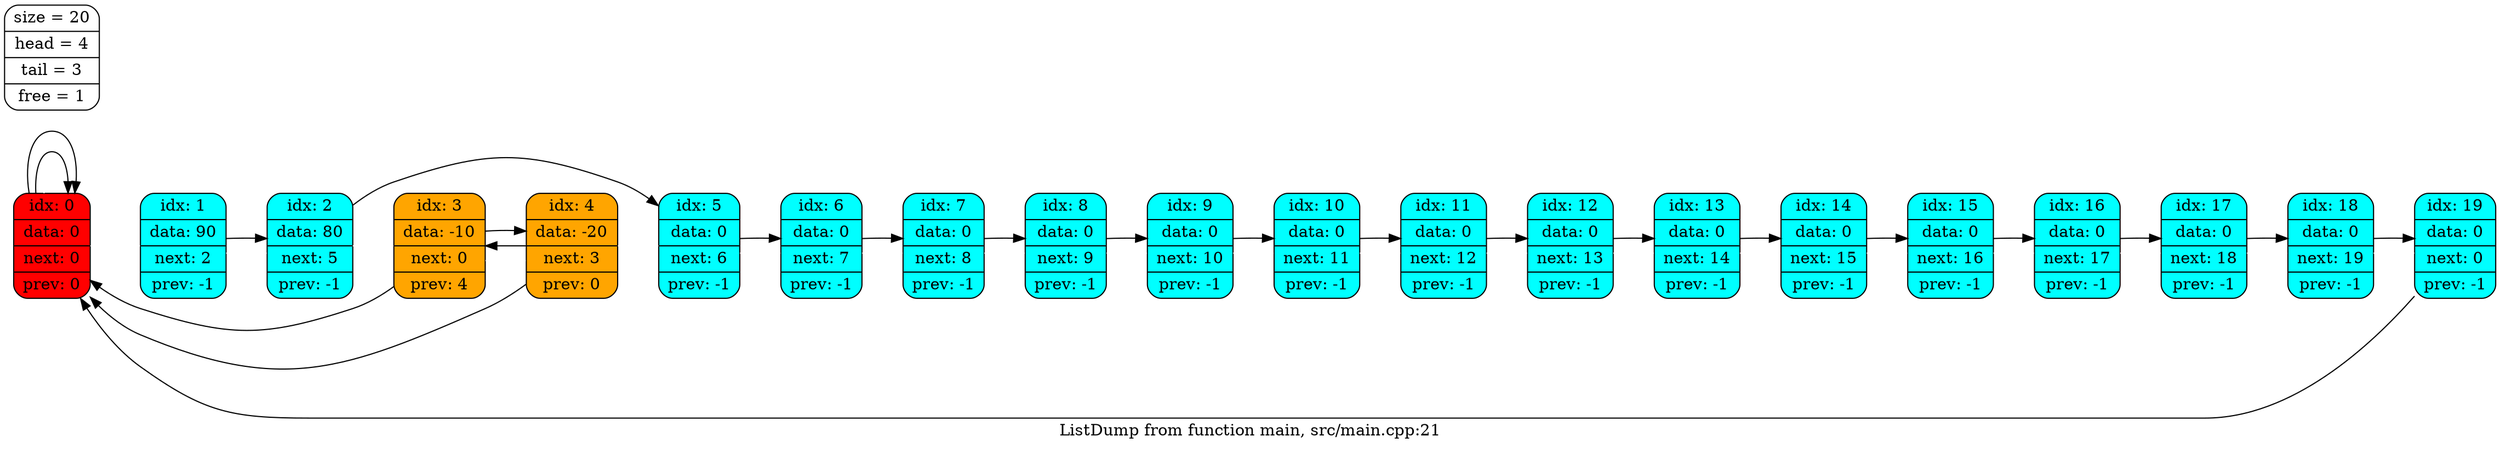 digraph List {
	rankdir = LR;
	node [shape = Mrecord];
0 -> 0-> 1-> 2-> 3-> 4-> 5-> 6-> 7-> 8-> 9-> 10-> 11-> 12-> 13-> 14-> 15-> 16-> 17-> 18-> 19[arrowsize = 0.0, weight = 10000, color = "#FFFFFF"];
	0 [shape = Mrecord, style = filled, fillcolor = red, label = "idx: 0 | data: 0 | next: 0 | prev: 0"];
	1 [shape = Mrecord, style = filled, fillcolor = cyan, label = "idx: 1 | data: 90 | next: 2 | prev: -1"];
	2 [shape = Mrecord, style = filled, fillcolor = cyan, label = "idx: 2 | data: 80 | next: 5 | prev: -1"];
	3 [shape = Mrecord, style = filled, fillcolor = orange, label = "idx: 3 | data: -10 | next: 0 | prev: 4"];
	4 [shape = Mrecord, style = filled, fillcolor = orange, label = "idx: 4 | data: -20 | next: 3 | prev: 0"];
	5 [shape = Mrecord, style = filled, fillcolor = cyan, label = "idx: 5 | data: 0 | next: 6 | prev: -1"];
	6 [shape = Mrecord, style = filled, fillcolor = cyan, label = "idx: 6 | data: 0 | next: 7 | prev: -1"];
	7 [shape = Mrecord, style = filled, fillcolor = cyan, label = "idx: 7 | data: 0 | next: 8 | prev: -1"];
	8 [shape = Mrecord, style = filled, fillcolor = cyan, label = "idx: 8 | data: 0 | next: 9 | prev: -1"];
	9 [shape = Mrecord, style = filled, fillcolor = cyan, label = "idx: 9 | data: 0 | next: 10 | prev: -1"];
	10 [shape = Mrecord, style = filled, fillcolor = cyan, label = "idx: 10 | data: 0 | next: 11 | prev: -1"];
	11 [shape = Mrecord, style = filled, fillcolor = cyan, label = "idx: 11 | data: 0 | next: 12 | prev: -1"];
	12 [shape = Mrecord, style = filled, fillcolor = cyan, label = "idx: 12 | data: 0 | next: 13 | prev: -1"];
	13 [shape = Mrecord, style = filled, fillcolor = cyan, label = "idx: 13 | data: 0 | next: 14 | prev: -1"];
	14 [shape = Mrecord, style = filled, fillcolor = cyan, label = "idx: 14 | data: 0 | next: 15 | prev: -1"];
	15 [shape = Mrecord, style = filled, fillcolor = cyan, label = "idx: 15 | data: 0 | next: 16 | prev: -1"];
	16 [shape = Mrecord, style = filled, fillcolor = cyan, label = "idx: 16 | data: 0 | next: 17 | prev: -1"];
	17 [shape = Mrecord, style = filled, fillcolor = cyan, label = "idx: 17 | data: 0 | next: 18 | prev: -1"];
	18 [shape = Mrecord, style = filled, fillcolor = cyan, label = "idx: 18 | data: 0 | next: 19 | prev: -1"];
	19 [shape = Mrecord, style = filled, fillcolor = cyan, label = "idx: 19 | data: 0 | next: 0 | prev: -1"];
	0 -> 0;
	1 -> 2;
	2 -> 5;
	3 -> 0;
	4 -> 3;
	5 -> 6;
	6 -> 7;
	7 -> 8;
	8 -> 9;
	9 -> 10;
	10 -> 11;
	11 -> 12;
	12 -> 13;
	13 -> 14;
	14 -> 15;
	15 -> 16;
	16 -> 17;
	17 -> 18;
	18 -> 19;
	19 -> 0;
	0 -> 0;
	3 -> 4;
	4 -> 0;
	label = "ListDump from function main, src/main.cpp:21";
All[shape = Mrecord, label = "size = 20 | head = 4 | tail = 3 | free = 1"];}
